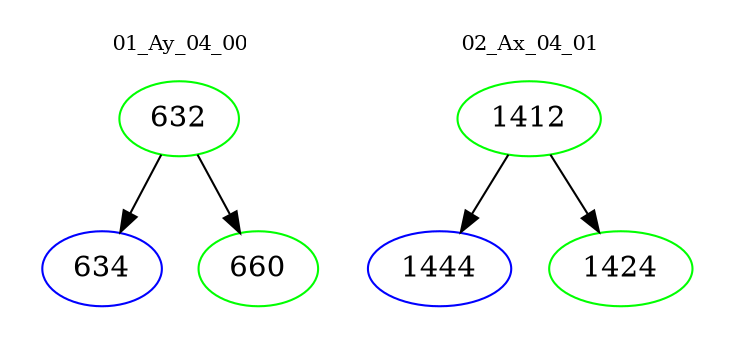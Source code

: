 digraph{
subgraph cluster_0 {
color = white
label = "01_Ay_04_00";
fontsize=10;
T0_632 [label="632", color="green"]
T0_632 -> T0_634 [color="black"]
T0_634 [label="634", color="blue"]
T0_632 -> T0_660 [color="black"]
T0_660 [label="660", color="green"]
}
subgraph cluster_1 {
color = white
label = "02_Ax_04_01";
fontsize=10;
T1_1412 [label="1412", color="green"]
T1_1412 -> T1_1444 [color="black"]
T1_1444 [label="1444", color="blue"]
T1_1412 -> T1_1424 [color="black"]
T1_1424 [label="1424", color="green"]
}
}
